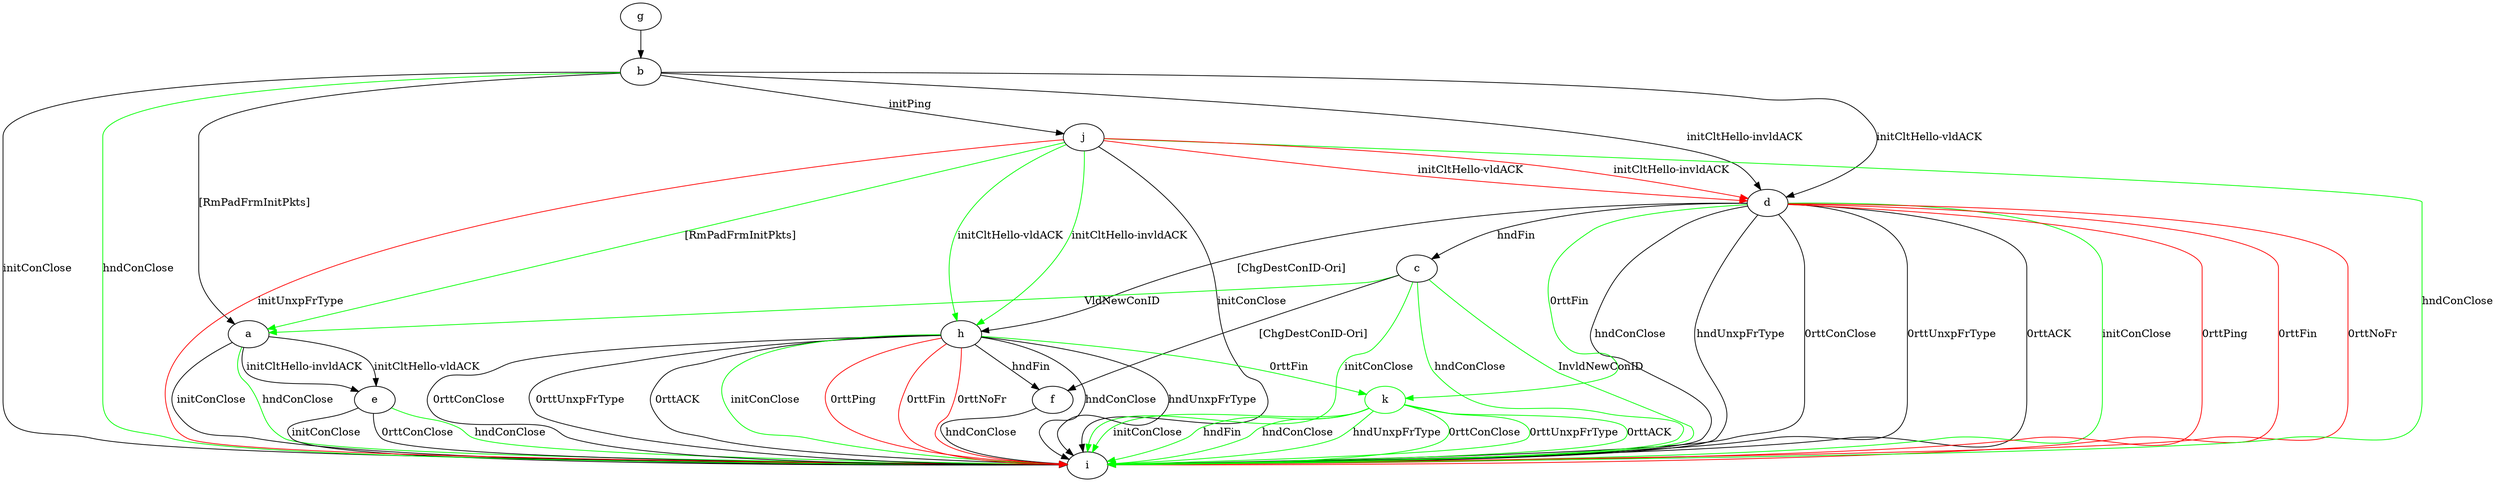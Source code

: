 digraph "" {
	a -> e	[key=0,
		label="initCltHello-vldACK "];
	a -> e	[key=1,
		label="initCltHello-invldACK "];
	a -> i	[key=0,
		label="initConClose "];
	a -> i	[key=1,
		color=green,
		label="hndConClose "];
	b -> a	[key=0,
		label="[RmPadFrmInitPkts] "];
	b -> d	[key=0,
		label="initCltHello-vldACK "];
	b -> d	[key=1,
		label="initCltHello-invldACK "];
	b -> i	[key=0,
		label="initConClose "];
	b -> i	[key=1,
		color=green,
		label="hndConClose "];
	b -> j	[key=0,
		label="initPing "];
	c -> a	[key=0,
		color=green,
		label="VldNewConID "];
	c -> f	[key=0,
		label="[ChgDestConID-Ori] "];
	c -> i	[key=0,
		color=green,
		label="initConClose "];
	c -> i	[key=1,
		color=green,
		label="hndConClose "];
	c -> i	[key=2,
		color=green,
		label="InvldNewConID "];
	d -> c	[key=0,
		label="hndFin "];
	d -> h	[key=0,
		label="[ChgDestConID-Ori] "];
	d -> i	[key=0,
		label="hndConClose "];
	d -> i	[key=1,
		label="hndUnxpFrType "];
	d -> i	[key=2,
		label="0rttConClose "];
	d -> i	[key=3,
		label="0rttUnxpFrType "];
	d -> i	[key=4,
		label="0rttACK "];
	d -> i	[key=5,
		color=green,
		label="initConClose "];
	d -> i	[key=6,
		color=red,
		label="0rttPing "];
	d -> i	[key=7,
		color=red,
		label="0rttFin "];
	d -> i	[key=8,
		color=red,
		label="0rttNoFr "];
	k	[color=green];
	d -> k	[key=0,
		color=green,
		label="0rttFin "];
	e -> i	[key=0,
		label="initConClose "];
	e -> i	[key=1,
		label="0rttConClose "];
	e -> i	[key=2,
		color=green,
		label="hndConClose "];
	f -> i	[key=0,
		label="hndConClose "];
	g -> b	[key=0];
	h -> f	[key=0,
		label="hndFin "];
	h -> i	[key=0,
		label="hndConClose "];
	h -> i	[key=1,
		label="hndUnxpFrType "];
	h -> i	[key=2,
		label="0rttConClose "];
	h -> i	[key=3,
		label="0rttUnxpFrType "];
	h -> i	[key=4,
		label="0rttACK "];
	h -> i	[key=5,
		color=green,
		label="initConClose "];
	h -> i	[key=6,
		color=red,
		label="0rttPing "];
	h -> i	[key=7,
		color=red,
		label="0rttFin "];
	h -> i	[key=8,
		color=red,
		label="0rttNoFr "];
	h -> k	[key=0,
		color=green,
		label="0rttFin "];
	j -> a	[key=0,
		color=green,
		label="[RmPadFrmInitPkts] "];
	j -> d	[key=0,
		color=red,
		label="initCltHello-vldACK "];
	j -> d	[key=1,
		color=red,
		label="initCltHello-invldACK "];
	j -> h	[key=0,
		color=green,
		label="initCltHello-vldACK "];
	j -> h	[key=1,
		color=green,
		label="initCltHello-invldACK "];
	j -> i	[key=0,
		label="initConClose "];
	j -> i	[key=1,
		color=green,
		label="hndConClose "];
	j -> i	[key=2,
		color=red,
		label="initUnxpFrType "];
	k -> i	[key=0,
		color=green,
		label="initConClose "];
	k -> i	[key=1,
		color=green,
		label="hndFin "];
	k -> i	[key=2,
		color=green,
		label="hndConClose "];
	k -> i	[key=3,
		color=green,
		label="hndUnxpFrType "];
	k -> i	[key=4,
		color=green,
		label="0rttConClose "];
	k -> i	[key=5,
		color=green,
		label="0rttUnxpFrType "];
	k -> i	[key=6,
		color=green,
		label="0rttACK "];
}
